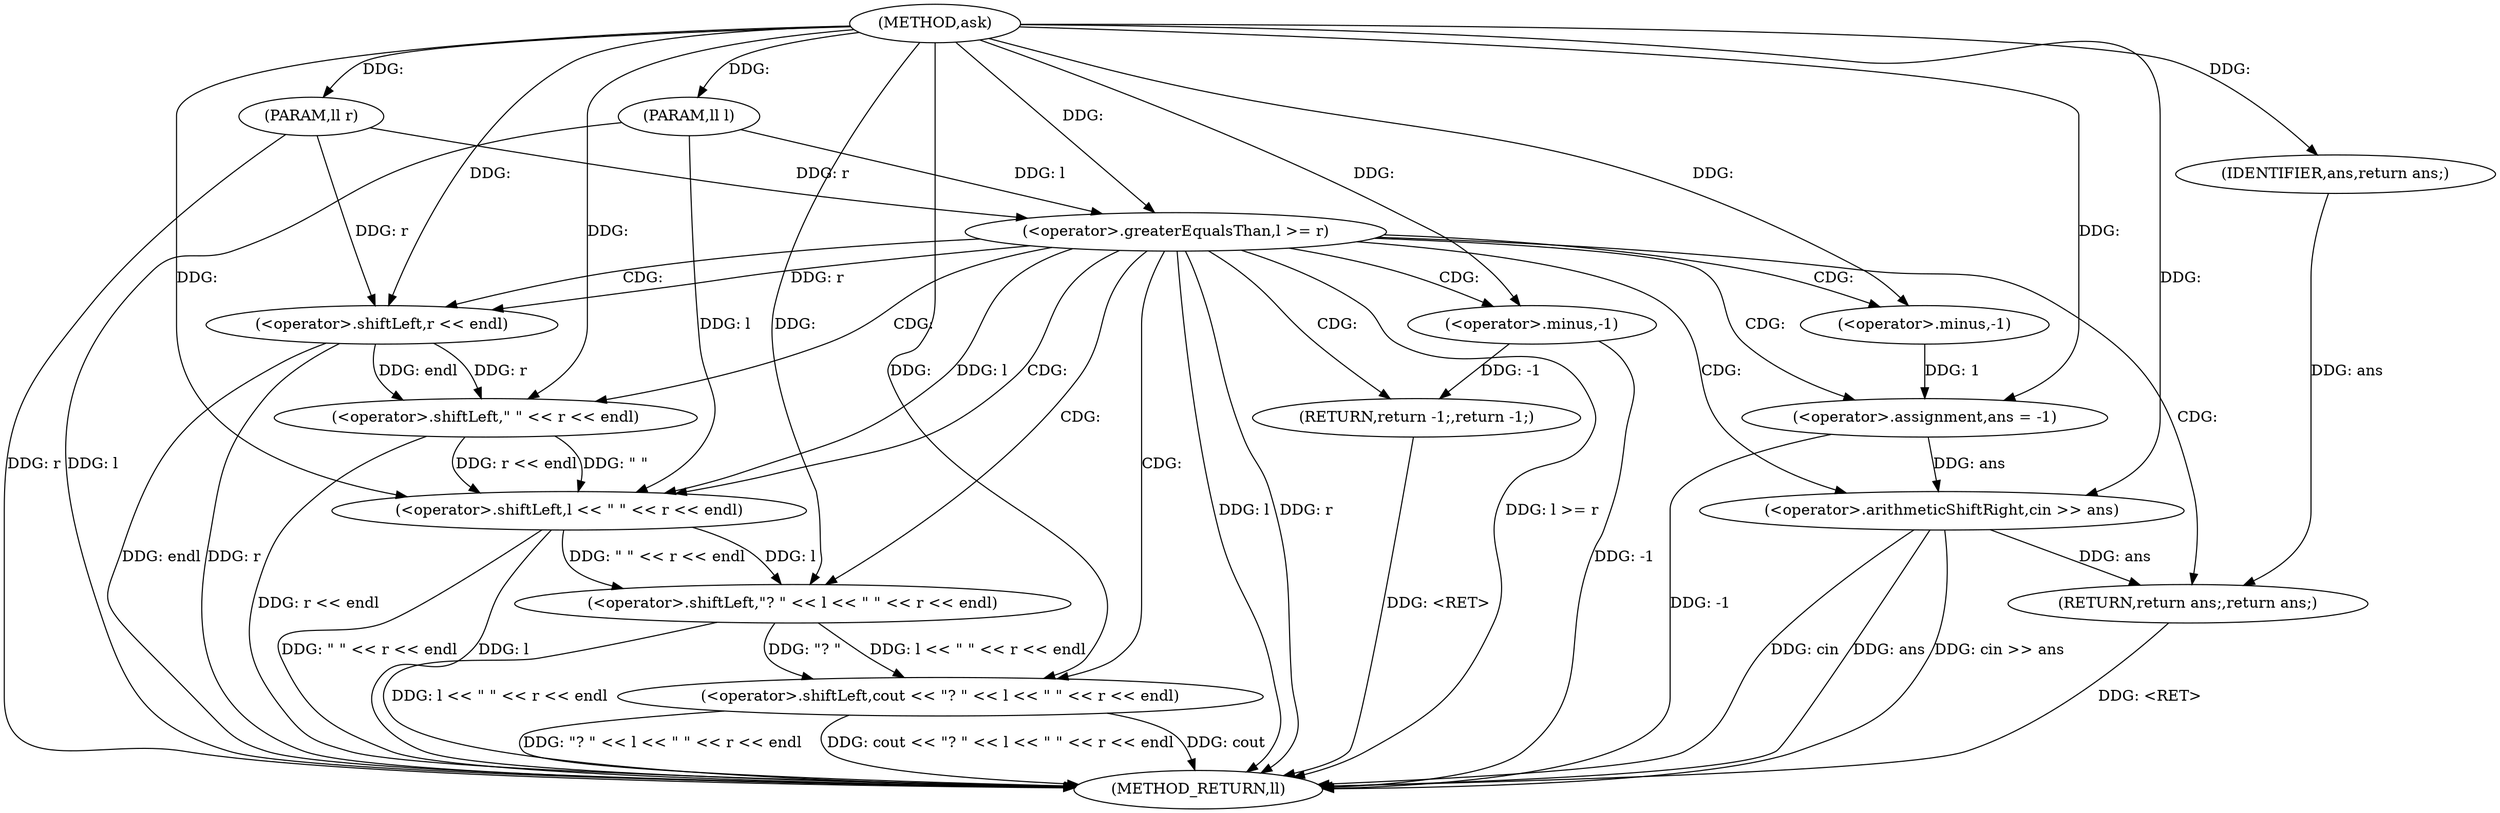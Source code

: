 digraph "ask" {  
"1000249" [label = "(METHOD,ask)" ]
"1000281" [label = "(METHOD_RETURN,ll)" ]
"1000250" [label = "(PARAM,ll l)" ]
"1000251" [label = "(PARAM,ll r)" ]
"1000261" [label = "(<operator>.assignment,ans = -1)" ]
"1000265" [label = "(<operator>.shiftLeft,cout << \"? \" << l << \" \" << r << endl)" ]
"1000276" [label = "(<operator>.arithmeticShiftRight,cin >> ans)" ]
"1000279" [label = "(RETURN,return ans;,return ans;)" ]
"1000254" [label = "(<operator>.greaterEqualsThan,l >= r)" ]
"1000257" [label = "(RETURN,return -1;,return -1;)" ]
"1000280" [label = "(IDENTIFIER,ans,return ans;)" ]
"1000258" [label = "(<operator>.minus,-1)" ]
"1000263" [label = "(<operator>.minus,-1)" ]
"1000267" [label = "(<operator>.shiftLeft,\"? \" << l << \" \" << r << endl)" ]
"1000269" [label = "(<operator>.shiftLeft,l << \" \" << r << endl)" ]
"1000271" [label = "(<operator>.shiftLeft,\" \" << r << endl)" ]
"1000273" [label = "(<operator>.shiftLeft,r << endl)" ]
  "1000257" -> "1000281"  [ label = "DDG: <RET>"] 
  "1000279" -> "1000281"  [ label = "DDG: <RET>"] 
  "1000250" -> "1000281"  [ label = "DDG: l"] 
  "1000251" -> "1000281"  [ label = "DDG: r"] 
  "1000254" -> "1000281"  [ label = "DDG: l"] 
  "1000254" -> "1000281"  [ label = "DDG: r"] 
  "1000254" -> "1000281"  [ label = "DDG: l >= r"] 
  "1000261" -> "1000281"  [ label = "DDG: -1"] 
  "1000269" -> "1000281"  [ label = "DDG: l"] 
  "1000273" -> "1000281"  [ label = "DDG: r"] 
  "1000271" -> "1000281"  [ label = "DDG: r << endl"] 
  "1000269" -> "1000281"  [ label = "DDG: \" \" << r << endl"] 
  "1000267" -> "1000281"  [ label = "DDG: l << \" \" << r << endl"] 
  "1000265" -> "1000281"  [ label = "DDG: \"? \" << l << \" \" << r << endl"] 
  "1000265" -> "1000281"  [ label = "DDG: cout << \"? \" << l << \" \" << r << endl"] 
  "1000276" -> "1000281"  [ label = "DDG: ans"] 
  "1000276" -> "1000281"  [ label = "DDG: cin >> ans"] 
  "1000258" -> "1000281"  [ label = "DDG: -1"] 
  "1000273" -> "1000281"  [ label = "DDG: endl"] 
  "1000265" -> "1000281"  [ label = "DDG: cout"] 
  "1000276" -> "1000281"  [ label = "DDG: cin"] 
  "1000249" -> "1000250"  [ label = "DDG: "] 
  "1000249" -> "1000251"  [ label = "DDG: "] 
  "1000263" -> "1000261"  [ label = "DDG: 1"] 
  "1000280" -> "1000279"  [ label = "DDG: ans"] 
  "1000276" -> "1000279"  [ label = "DDG: ans"] 
  "1000258" -> "1000257"  [ label = "DDG: -1"] 
  "1000249" -> "1000261"  [ label = "DDG: "] 
  "1000249" -> "1000265"  [ label = "DDG: "] 
  "1000267" -> "1000265"  [ label = "DDG: l << \" \" << r << endl"] 
  "1000267" -> "1000265"  [ label = "DDG: \"? \""] 
  "1000249" -> "1000276"  [ label = "DDG: "] 
  "1000261" -> "1000276"  [ label = "DDG: ans"] 
  "1000249" -> "1000280"  [ label = "DDG: "] 
  "1000250" -> "1000254"  [ label = "DDG: l"] 
  "1000249" -> "1000254"  [ label = "DDG: "] 
  "1000251" -> "1000254"  [ label = "DDG: r"] 
  "1000249" -> "1000263"  [ label = "DDG: "] 
  "1000249" -> "1000267"  [ label = "DDG: "] 
  "1000269" -> "1000267"  [ label = "DDG: \" \" << r << endl"] 
  "1000269" -> "1000267"  [ label = "DDG: l"] 
  "1000249" -> "1000258"  [ label = "DDG: "] 
  "1000254" -> "1000269"  [ label = "DDG: l"] 
  "1000250" -> "1000269"  [ label = "DDG: l"] 
  "1000249" -> "1000269"  [ label = "DDG: "] 
  "1000271" -> "1000269"  [ label = "DDG: r << endl"] 
  "1000271" -> "1000269"  [ label = "DDG: \" \""] 
  "1000249" -> "1000271"  [ label = "DDG: "] 
  "1000273" -> "1000271"  [ label = "DDG: r"] 
  "1000273" -> "1000271"  [ label = "DDG: endl"] 
  "1000254" -> "1000273"  [ label = "DDG: r"] 
  "1000251" -> "1000273"  [ label = "DDG: r"] 
  "1000249" -> "1000273"  [ label = "DDG: "] 
  "1000254" -> "1000276"  [ label = "CDG: "] 
  "1000254" -> "1000258"  [ label = "CDG: "] 
  "1000254" -> "1000273"  [ label = "CDG: "] 
  "1000254" -> "1000263"  [ label = "CDG: "] 
  "1000254" -> "1000269"  [ label = "CDG: "] 
  "1000254" -> "1000271"  [ label = "CDG: "] 
  "1000254" -> "1000261"  [ label = "CDG: "] 
  "1000254" -> "1000279"  [ label = "CDG: "] 
  "1000254" -> "1000267"  [ label = "CDG: "] 
  "1000254" -> "1000265"  [ label = "CDG: "] 
  "1000254" -> "1000257"  [ label = "CDG: "] 
}
